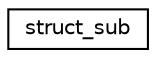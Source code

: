 digraph G
{
  edge [fontname="Helvetica",fontsize="10",labelfontname="Helvetica",labelfontsize="10"];
  node [fontname="Helvetica",fontsize="10",shape=record];
  rankdir="LR";
  Node1 [label="struct_sub",height=0.2,width=0.4,color="black", fillcolor="white", style="filled",URL="$structstruct__sub.html"];
}
